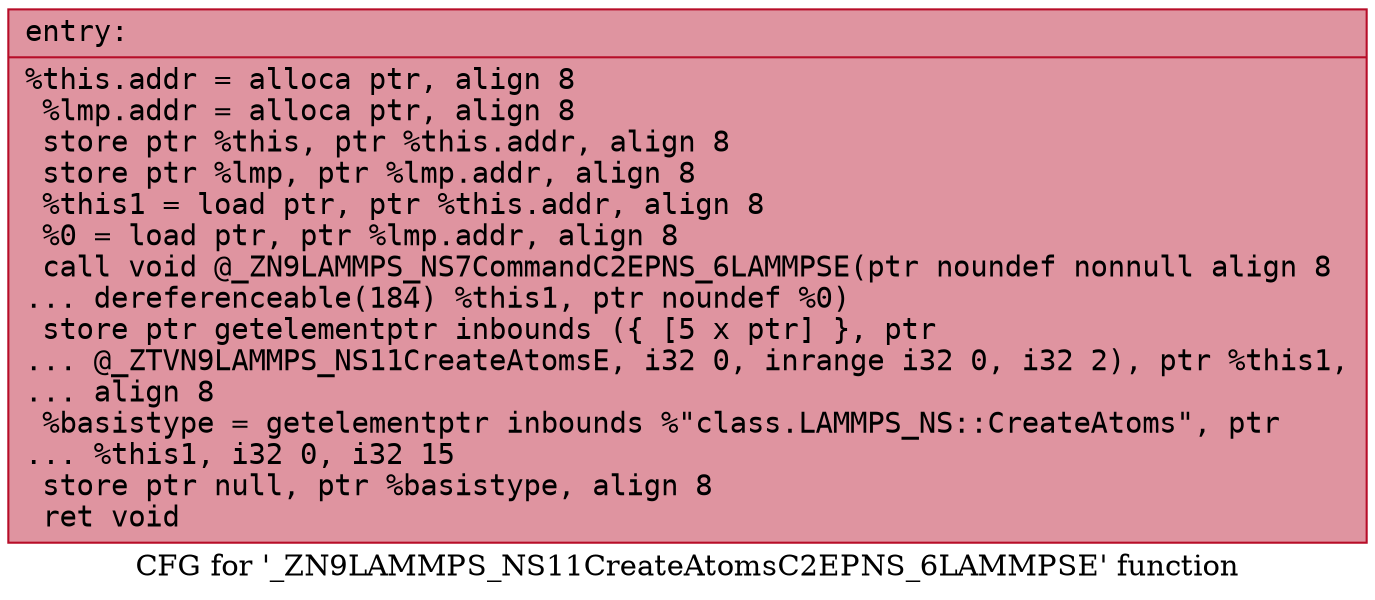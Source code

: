 digraph "CFG for '_ZN9LAMMPS_NS11CreateAtomsC2EPNS_6LAMMPSE' function" {
	label="CFG for '_ZN9LAMMPS_NS11CreateAtomsC2EPNS_6LAMMPSE' function";

	Node0x55e069162d70 [shape=record,color="#b70d28ff", style=filled, fillcolor="#b70d2870" fontname="Courier",label="{entry:\l|  %this.addr = alloca ptr, align 8\l  %lmp.addr = alloca ptr, align 8\l  store ptr %this, ptr %this.addr, align 8\l  store ptr %lmp, ptr %lmp.addr, align 8\l  %this1 = load ptr, ptr %this.addr, align 8\l  %0 = load ptr, ptr %lmp.addr, align 8\l  call void @_ZN9LAMMPS_NS7CommandC2EPNS_6LAMMPSE(ptr noundef nonnull align 8\l... dereferenceable(184) %this1, ptr noundef %0)\l  store ptr getelementptr inbounds (\{ [5 x ptr] \}, ptr\l... @_ZTVN9LAMMPS_NS11CreateAtomsE, i32 0, inrange i32 0, i32 2), ptr %this1,\l... align 8\l  %basistype = getelementptr inbounds %\"class.LAMMPS_NS::CreateAtoms\", ptr\l... %this1, i32 0, i32 15\l  store ptr null, ptr %basistype, align 8\l  ret void\l}"];
}
